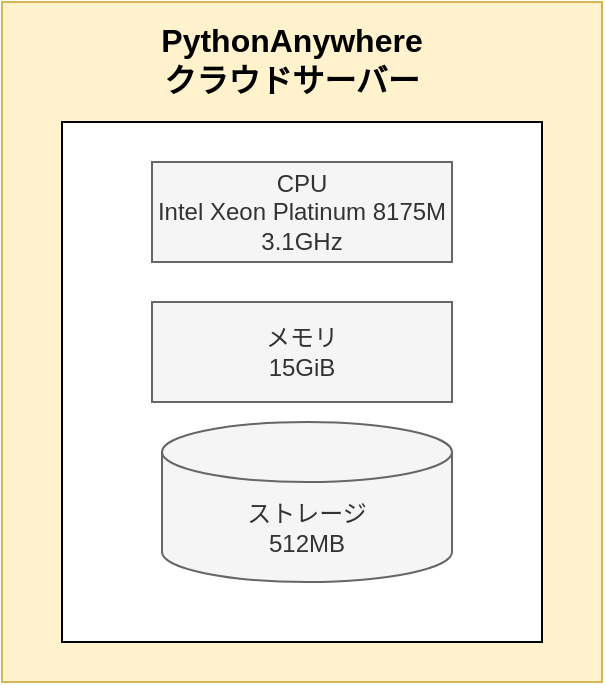 <mxfile>
    <diagram id="JMRcYo59FDpgiNO3j8Hu" name="ページ1">
        <mxGraphModel dx="511" dy="460" grid="1" gridSize="10" guides="1" tooltips="1" connect="1" arrows="1" fold="1" page="1" pageScale="1" pageWidth="827" pageHeight="1169" math="0" shadow="0">
            <root>
                <mxCell id="0"/>
                <mxCell id="1" parent="0"/>
                <mxCell id="8" value="" style="rounded=0;whiteSpace=wrap;html=1;fillColor=#fff2cc;strokeColor=#d6b656;" vertex="1" parent="1">
                    <mxGeometry x="210" y="50" width="300" height="340" as="geometry"/>
                </mxCell>
                <mxCell id="2" value="" style="rounded=0;whiteSpace=wrap;html=1;" vertex="1" parent="1">
                    <mxGeometry x="240" y="110" width="240" height="260" as="geometry"/>
                </mxCell>
                <mxCell id="3" value="PythonAnywhere&lt;div&gt;クラウドサーバー&lt;/div&gt;" style="text;html=1;align=center;verticalAlign=middle;whiteSpace=wrap;rounded=0;fontSize=16;fontStyle=1" vertex="1" parent="1">
                    <mxGeometry x="280" y="64" width="150" height="30" as="geometry"/>
                </mxCell>
                <mxCell id="5" value="CPU&lt;div&gt;Intel Xeon Platinum 8175M&lt;/div&gt;&lt;div&gt;3.1GHz&lt;/div&gt;" style="text;html=1;align=center;verticalAlign=middle;whiteSpace=wrap;rounded=0;fillColor=#f5f5f5;fontColor=#333333;strokeColor=#666666;" vertex="1" parent="1">
                    <mxGeometry x="285" y="130" width="150" height="50" as="geometry"/>
                </mxCell>
                <mxCell id="6" value="メモリ&lt;br&gt;&lt;div&gt;&lt;span style=&quot;background-color: transparent;&quot;&gt;15GiB&lt;/span&gt;&lt;/div&gt;" style="text;html=1;align=center;verticalAlign=middle;whiteSpace=wrap;rounded=0;fillColor=#f5f5f5;fontColor=#333333;strokeColor=#666666;" vertex="1" parent="1">
                    <mxGeometry x="285" y="200" width="150" height="50" as="geometry"/>
                </mxCell>
                <mxCell id="7" value="ストレージ&lt;br&gt;&lt;div&gt;512MB&lt;br&gt;&lt;/div&gt;" style="shape=cylinder3;whiteSpace=wrap;html=1;boundedLbl=1;backgroundOutline=1;size=15;fillColor=#f5f5f5;fontColor=#333333;strokeColor=#666666;" vertex="1" parent="1">
                    <mxGeometry x="290" y="260" width="145" height="80" as="geometry"/>
                </mxCell>
            </root>
        </mxGraphModel>
    </diagram>
</mxfile>